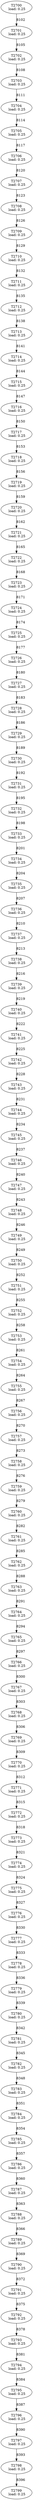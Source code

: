 digraph taskgraph {
	T2700 [label= "T2700\n load: 0.25"];
	T2701 [label= "T2701\n load: 0.25"];
	T2700 -> T2701[label=8102];
	T2702 [label= "T2702\n load: 0.25"];
	T2701 -> T2702[label=8105];
	T2703 [label= "T2703\n load: 0.25"];
	T2702 -> T2703[label=8108];
	T2704 [label= "T2704\n load: 0.25"];
	T2703 -> T2704[label=8111];
	T2705 [label= "T2705\n load: 0.25"];
	T2704 -> T2705[label=8114];
	T2706 [label= "T2706\n load: 0.25"];
	T2705 -> T2706[label=8117];
	T2707 [label= "T2707\n load: 0.25"];
	T2706 -> T2707[label=8120];
	T2708 [label= "T2708\n load: 0.25"];
	T2707 -> T2708[label=8123];
	T2709 [label= "T2709\n load: 0.25"];
	T2708 -> T2709[label=8126];
	T2710 [label= "T2710\n load: 0.25"];
	T2709 -> T2710[label=8129];
	T2711 [label= "T2711\n load: 0.25"];
	T2710 -> T2711[label=8132];
	T2712 [label= "T2712\n load: 0.25"];
	T2711 -> T2712[label=8135];
	T2713 [label= "T2713\n load: 0.25"];
	T2712 -> T2713[label=8138];
	T2714 [label= "T2714\n load: 0.25"];
	T2713 -> T2714[label=8141];
	T2715 [label= "T2715\n load: 0.25"];
	T2714 -> T2715[label=8144];
	T2716 [label= "T2716\n load: 0.25"];
	T2715 -> T2716[label=8147];
	T2717 [label= "T2717\n load: 0.25"];
	T2716 -> T2717[label=8150];
	T2718 [label= "T2718\n load: 0.25"];
	T2717 -> T2718[label=8153];
	T2719 [label= "T2719\n load: 0.25"];
	T2718 -> T2719[label=8156];
	T2720 [label= "T2720\n load: 0.25"];
	T2719 -> T2720[label=8159];
	T2721 [label= "T2721\n load: 0.25"];
	T2720 -> T2721[label=8162];
	T2722 [label= "T2722\n load: 0.25"];
	T2721 -> T2722[label=8165];
	T2723 [label= "T2723\n load: 0.25"];
	T2722 -> T2723[label=8168];
	T2724 [label= "T2724\n load: 0.25"];
	T2723 -> T2724[label=8171];
	T2725 [label= "T2725\n load: 0.25"];
	T2724 -> T2725[label=8174];
	T2726 [label= "T2726\n load: 0.25"];
	T2725 -> T2726[label=8177];
	T2727 [label= "T2727\n load: 0.25"];
	T2726 -> T2727[label=8180];
	T2728 [label= "T2728\n load: 0.25"];
	T2727 -> T2728[label=8183];
	T2729 [label= "T2729\n load: 0.25"];
	T2728 -> T2729[label=8186];
	T2730 [label= "T2730\n load: 0.25"];
	T2729 -> T2730[label=8189];
	T2731 [label= "T2731\n load: 0.25"];
	T2730 -> T2731[label=8192];
	T2732 [label= "T2732\n load: 0.25"];
	T2731 -> T2732[label=8195];
	T2733 [label= "T2733\n load: 0.25"];
	T2732 -> T2733[label=8198];
	T2734 [label= "T2734\n load: 0.25"];
	T2733 -> T2734[label=8201];
	T2735 [label= "T2735\n load: 0.25"];
	T2734 -> T2735[label=8204];
	T2736 [label= "T2736\n load: 0.25"];
	T2735 -> T2736[label=8207];
	T2737 [label= "T2737\n load: 0.25"];
	T2736 -> T2737[label=8210];
	T2738 [label= "T2738\n load: 0.25"];
	T2737 -> T2738[label=8213];
	T2739 [label= "T2739\n load: 0.25"];
	T2738 -> T2739[label=8216];
	T2740 [label= "T2740\n load: 0.25"];
	T2739 -> T2740[label=8219];
	T2741 [label= "T2741\n load: 0.25"];
	T2740 -> T2741[label=8222];
	T2742 [label= "T2742\n load: 0.25"];
	T2741 -> T2742[label=8225];
	T2743 [label= "T2743\n load: 0.25"];
	T2742 -> T2743[label=8228];
	T2744 [label= "T2744\n load: 0.25"];
	T2743 -> T2744[label=8231];
	T2745 [label= "T2745\n load: 0.25"];
	T2744 -> T2745[label=8234];
	T2746 [label= "T2746\n load: 0.25"];
	T2745 -> T2746[label=8237];
	T2747 [label= "T2747\n load: 0.25"];
	T2746 -> T2747[label=8240];
	T2748 [label= "T2748\n load: 0.25"];
	T2747 -> T2748[label=8243];
	T2749 [label= "T2749\n load: 0.25"];
	T2748 -> T2749[label=8246];
	T2750 [label= "T2750\n load: 0.25"];
	T2749 -> T2750[label=8249];
	T2751 [label= "T2751\n load: 0.25"];
	T2750 -> T2751[label=8252];
	T2752 [label= "T2752\n load: 0.25"];
	T2751 -> T2752[label=8255];
	T2753 [label= "T2753\n load: 0.25"];
	T2752 -> T2753[label=8258];
	T2754 [label= "T2754\n load: 0.25"];
	T2753 -> T2754[label=8261];
	T2755 [label= "T2755\n load: 0.25"];
	T2754 -> T2755[label=8264];
	T2756 [label= "T2756\n load: 0.25"];
	T2755 -> T2756[label=8267];
	T2757 [label= "T2757\n load: 0.25"];
	T2756 -> T2757[label=8270];
	T2758 [label= "T2758\n load: 0.25"];
	T2757 -> T2758[label=8273];
	T2759 [label= "T2759\n load: 0.25"];
	T2758 -> T2759[label=8276];
	T2760 [label= "T2760\n load: 0.25"];
	T2759 -> T2760[label=8279];
	T2761 [label= "T2761\n load: 0.25"];
	T2760 -> T2761[label=8282];
	T2762 [label= "T2762\n load: 0.25"];
	T2761 -> T2762[label=8285];
	T2763 [label= "T2763\n load: 0.25"];
	T2762 -> T2763[label=8288];
	T2764 [label= "T2764\n load: 0.25"];
	T2763 -> T2764[label=8291];
	T2765 [label= "T2765\n load: 0.25"];
	T2764 -> T2765[label=8294];
	T2766 [label= "T2766\n load: 0.25"];
	T2765 -> T2766[label=8297];
	T2767 [label= "T2767\n load: 0.25"];
	T2766 -> T2767[label=8300];
	T2768 [label= "T2768\n load: 0.25"];
	T2767 -> T2768[label=8303];
	T2769 [label= "T2769\n load: 0.25"];
	T2768 -> T2769[label=8306];
	T2770 [label= "T2770\n load: 0.25"];
	T2769 -> T2770[label=8309];
	T2771 [label= "T2771\n load: 0.25"];
	T2770 -> T2771[label=8312];
	T2772 [label= "T2772\n load: 0.25"];
	T2771 -> T2772[label=8315];
	T2773 [label= "T2773\n load: 0.25"];
	T2772 -> T2773[label=8318];
	T2774 [label= "T2774\n load: 0.25"];
	T2773 -> T2774[label=8321];
	T2775 [label= "T2775\n load: 0.25"];
	T2774 -> T2775[label=8324];
	T2776 [label= "T2776\n load: 0.25"];
	T2775 -> T2776[label=8327];
	T2777 [label= "T2777\n load: 0.25"];
	T2776 -> T2777[label=8330];
	T2778 [label= "T2778\n load: 0.25"];
	T2777 -> T2778[label=8333];
	T2779 [label= "T2779\n load: 0.25"];
	T2778 -> T2779[label=8336];
	T2780 [label= "T2780\n load: 0.25"];
	T2779 -> T2780[label=8339];
	T2781 [label= "T2781\n load: 0.25"];
	T2780 -> T2781[label=8342];
	T2782 [label= "T2782\n load: 0.25"];
	T2781 -> T2782[label=8345];
	T2783 [label= "T2783\n load: 0.25"];
	T2782 -> T2783[label=8348];
	T2784 [label= "T2784\n load: 0.25"];
	T2783 -> T2784[label=8351];
	T2785 [label= "T2785\n load: 0.25"];
	T2784 -> T2785[label=8354];
	T2786 [label= "T2786\n load: 0.25"];
	T2785 -> T2786[label=8357];
	T2787 [label= "T2787\n load: 0.25"];
	T2786 -> T2787[label=8360];
	T2788 [label= "T2788\n load: 0.25"];
	T2787 -> T2788[label=8363];
	T2789 [label= "T2789\n load: 0.25"];
	T2788 -> T2789[label=8366];
	T2790 [label= "T2790\n load: 0.25"];
	T2789 -> T2790[label=8369];
	T2791 [label= "T2791\n load: 0.25"];
	T2790 -> T2791[label=8372];
	T2792 [label= "T2792\n load: 0.25"];
	T2791 -> T2792[label=8375];
	T2793 [label= "T2793\n load: 0.25"];
	T2792 -> T2793[label=8378];
	T2794 [label= "T2794\n load: 0.25"];
	T2793 -> T2794[label=8381];
	T2795 [label= "T2795\n load: 0.25"];
	T2794 -> T2795[label=8384];
	T2796 [label= "T2796\n load: 0.25"];
	T2795 -> T2796[label=8387];
	T2797 [label= "T2797\n load: 0.25"];
	T2796 -> T2797[label=8390];
	T2798 [label= "T2798\n load: 0.25"];
	T2797 -> T2798[label=8393];
	T2799 [label= "T2799\n load: 0.25"];
	T2798 -> T2799[label=8396];
}